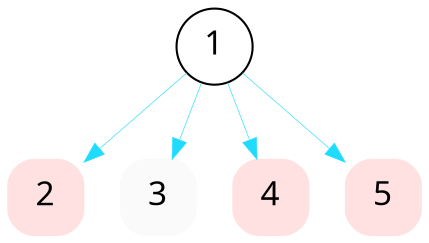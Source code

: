 
digraph G {
node [ fontname="Terminus", fontsize=16, width=0.5, height=0.5 ];

1 -> 2 [color="#1FDBFD", style="setlinewidth(0.3)" ];


1 -> 3 [color="#1FDBFD", style="setlinewidth(0.3)" ];


1 -> 4 [color="#1FDBFD", style="setlinewidth(0.3)" ];


1 -> 5 [color="#1FDBFD", style="setlinewidth(0.3)" ];

/* Node attributes */

1 [ color="black", shape="ellipse", style="filled,rounded", fillcolor="white", URL="", tooltip="1", target="_top" ];


2 [ color="#ffe1e1", shape="box", style="filled,rounded", fillcolor="#ffe1e1", URL="/p/denethor/t/2", tooltip="REOPEN -  Like its Unix counterpart, yacc.py provides most ...", target="_top" ];


3 [ color="#fafafa", shape="box", style="filled,rounded", fillcolor="#fafafa", URL="/p/denethor/t/3", tooltip="OPEN -  This document provides an overview of lexing and ...", target="_top" ];


4 [ color="#ffe1e1", shape="box", style="filled,rounded", fillcolor="#ffe1e1", URL="/p/denethor/t/4", tooltip="OPEN -  If you do this, the occurrence of input text such...", target="_top" ];


5 [ color="#ffe1e1", shape="box", style="filled,rounded", fillcolor="#ffe1e1", URL="/p/denethor/t/5", tooltip="REVIEW -  If no state name is supplied, as is normally the ...", target="_top" ];

}
